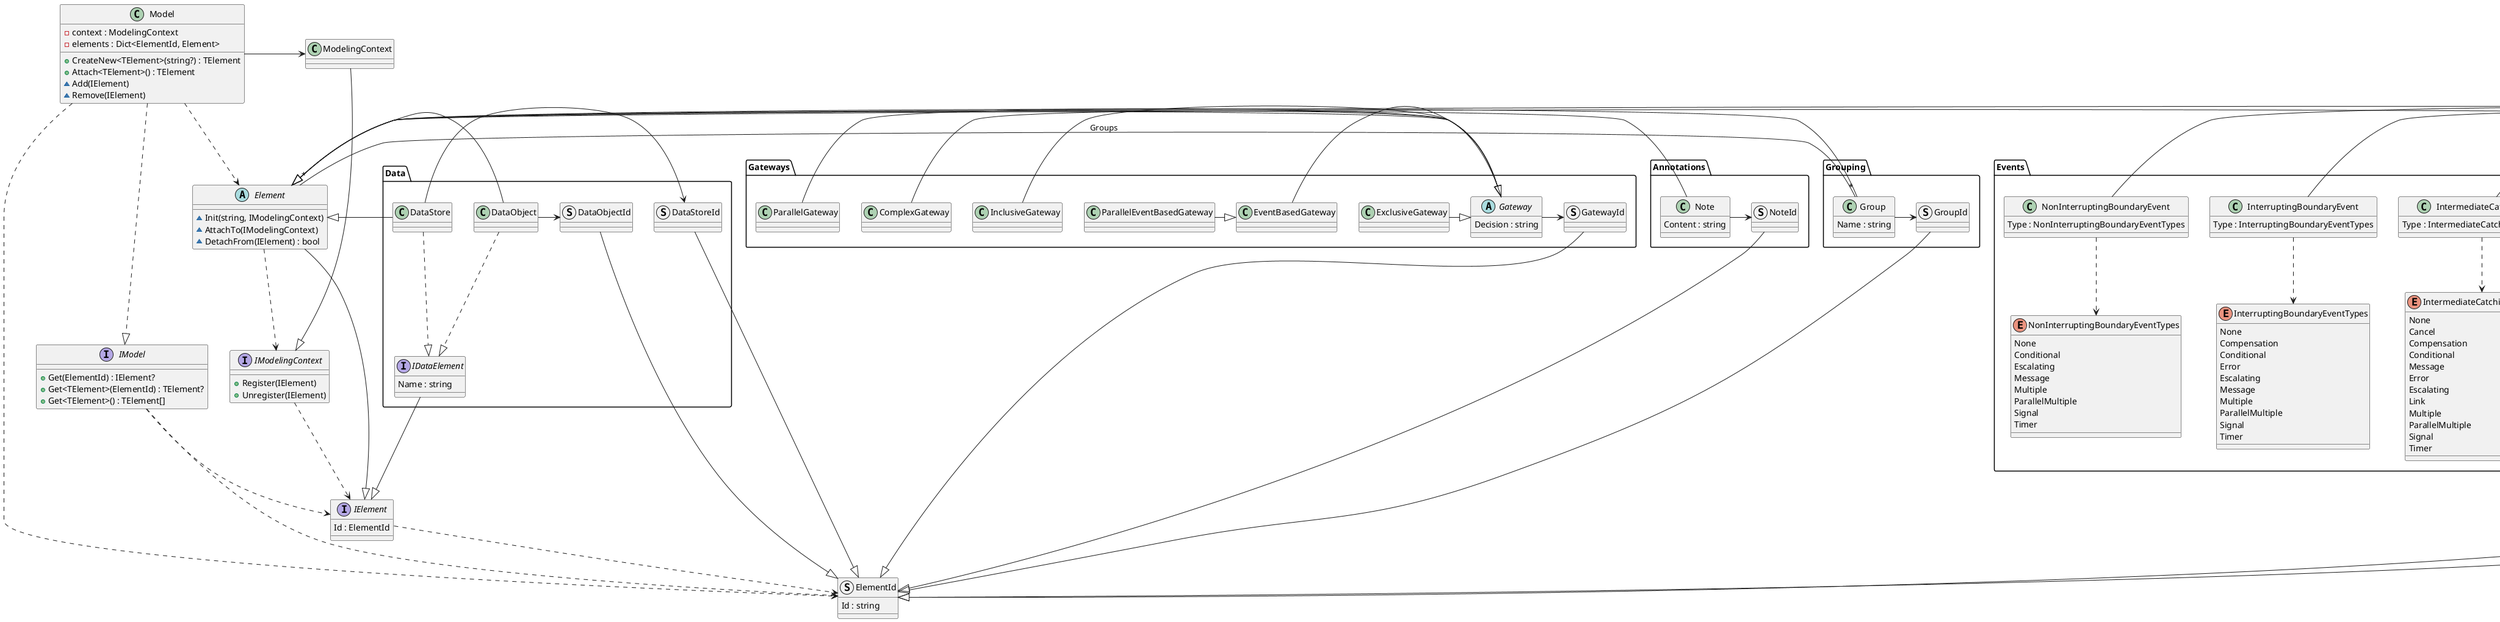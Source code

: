 @startuml

struct ElementId {
    Id : string
}

interface IElement {
    Id : ElementId
}

IElement ..> ElementId

abstract class Element
{
    ~ Init(string, IModelingContext)
    ~ AttachTo(IModelingContext)
    ~ DetachFrom(IElement) : bool
}

Element -|> IElement
Element ..> IModelingContext

interface IModel {
    + Get(ElementId) : IElement?
    + Get<TElement>(ElementId) : TElement?
    + Get<TElement>() : TElement[]
}

IModel ..> ElementId
IModel ..> IElement

interface IModelingContext {
    + Register(IElement)
    + Unregister(IElement)
}

IModelingContext ..> IElement

class ModelingContext

ModelingContext -|> IModelingContext

class Model {
    - context : ModelingContext
    - elements : Dict<ElementId, Element>

    + CreateNew<TElement>(string?) : TElement
    + Attach<TElement>() : TElement
    ~ Add(IElement)
    ~ Remove(IElement)
}

Model ..|> IModel
Model -> ModelingContext
Model ..> ElementId
Model ..> Element

package Events {

    abstract class Event {
        Name : string
    }

    struct EventId
    EventId -|> ElementId

    Event -|> Element
    Event -> EventId

    class StartEvent {
        Type : StartEventTypes
    }

    enum StartEventTypes {
        None
        Compensation
        Conditional
        Error
        Escalating
        Message
        Multiple
        ParallelMultiple
        Signal
        Timer
    }

    StartEvent -|> Event
    StartEvent ..> StartEventTypes

    class EndEvent {
        Type : EndEventTypes
    }

    enum EndEventTypes {
        None
        Cancel
        Compensation
        Error
        Escalating
        Message
        Multiple
        Signal
        Terminate
    }

    EndEvent -|> Event
    EndEvent ..> EndEventTypes

    class IntermediateThrowingEvent {
        Type : IntermediateThrowingEventTypes
    }

    enum IntermediateThrowingEventTypes {
        None
        Compensation
        Escalating
        Link
        Message
        Multiple
        Signal
    }

    IntermediateThrowingEvent -|> Event
    IntermediateThrowingEvent ..> IntermediateThrowingEventTypes

    class IntermediateCatchingEvent {
        Type : IntermediateCatchingEventTypes
    }

    enum IntermediateCatchingEventTypes {
        None
        Cancel
        Compensation
        Conditional
        Message
        Error
        Escalating
        Link
        Multiple
        ParallelMultiple
        Signal
        Timer
    }

    IntermediateCatchingEvent -|> Event
    IntermediateCatchingEvent ..> IntermediateCatchingEventTypes

    class InterruptingBoundaryEvent {
        Type : InterruptingBoundaryEventTypes
    }

    enum InterruptingBoundaryEventTypes {
        None
        Compensation
        Conditional
        Error
        Escalating
        Message
        Multiple
        ParallelMultiple
        Signal
        Timer
    }

    InterruptingBoundaryEvent -|> Event
    InterruptingBoundaryEvent ..> InterruptingBoundaryEventTypes

    class NonInterruptingBoundaryEvent {
        Type : NonInterruptingBoundaryEventTypes
    }

    enum NonInterruptingBoundaryEventTypes {
        None
        Conditional
        Escalating
        Message
        Multiple
        ParallelMultiple
        Signal
        Timer
    }

    NonInterruptingBoundaryEvent -|> Event
    NonInterruptingBoundaryEvent ..> NonInterruptingBoundaryEventTypes

}

package Activities {

    abstract class Activity {
        Name : string
        IsLoop : bool
        Instances : InstanceTypes
        IsForCompensation : bool
    }

    enum InstanceTypes {
        Undefined
        Sequential
        Parallel
    }

    Activity -|> Element
    Activity ..> InstanceTypes

    class Task

    struct TaskId
    TaskId -|> ElementId

    Task -|> Activity
    Task -> TaskId

    class ServiceTask

    ServiceTask -|> Task

    class SendTask

    SendTask -|> Task

    class ReceiveTask

    ReceiveTask -|> Task

    class UserTask {
        Owner : string
        Priority : int
    }

    UserTask -|> Task

    class ManualTask

    Manualtask -|> Task

    class BusinessRuleTask {
        Implementation : string
    }

    BusinessRuleTask -|> Task

    class ScriptTask {
        Format : string
        Script : string
    }

    ScriptTask -|> Task

}

package Gateways {

    abstract class Gateway {
        Decision : string
    }

    struct GatewayId
    GatewayId -|> ElementId

    Gateway -|> Element
    Gateway -> GatewayId

    class ExclusiveGateway

    ExclusiveGateway -|> Gateway

    class EventBasedGateway

    EventBasedGateway -|> Gateway

    class ParallelEventBasedGateway

    ParallelEventBasedGateway -|> EventBasedGateway

    class InclusiveGateway

    InclusiveGateway -|> Gateway

    class ComplexGateway

    ComplexGateway -|> Gateway

    class ParallelGateway

    ParallelGateway -|> Gateway

}

package Data {

    interface IDataElement {
        Name : string
    }

    IDataElement -|> IElement

    class DataObject

    struct DataObjectId
    DataObjectId -|> ElementId

    DataObject -|> Element
    DataObject ..|> IDataElement
    DataObject -> DataObjectId

    class DataStore

    struct DataStoreId
    DataStoreId -|> ElementId

    DataStore -|> Element
    DataStore ..|> IDataElement
    DataStore -> DataStoreId

}

package Annotations {

    class Note {
        Content : string
    }

    struct NoteId
    NoteId -|> ElementId

    Note -|> Element
    Note -> NoteId

}

package Grouping {

    class Group {
        Name : string
    }

    struct GroupId
    GroupId -|> ElementId

    Group -|> Element
    Group -> GroupId
    Group "*" - "*" Element : Groups

}

@enduml
